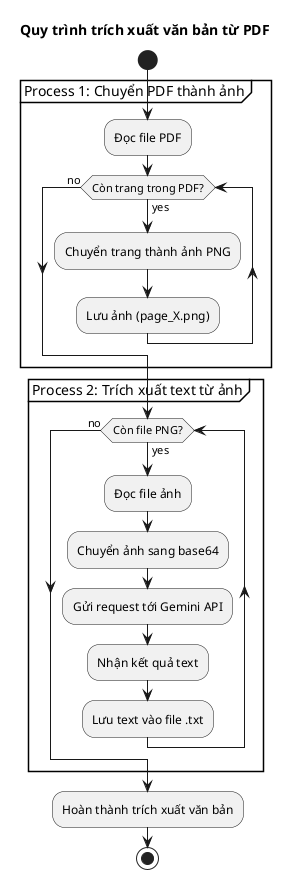 @startuml
title Quy trình trích xuất văn bản từ PDF

start

partition "Process 1: Chuyển PDF thành ảnh" {
  :Đọc file PDF;
  while (Còn trang trong PDF?) is (yes)
    :Chuyển trang thành ảnh PNG;
    :Lưu ảnh (page_X.png);
  endwhile (no)
}

partition "Process 2: Trích xuất text từ ảnh" {
  while (Còn file PNG?) is (yes)
    :Đọc file ảnh;
    :Chuyển ảnh sang base64;
    :Gửi request tới Gemini API;
    :Nhận kết quả text;
    :Lưu text vào file .txt;
  endwhile (no)
}

:Hoàn thành trích xuất văn bản;

stop
@enduml